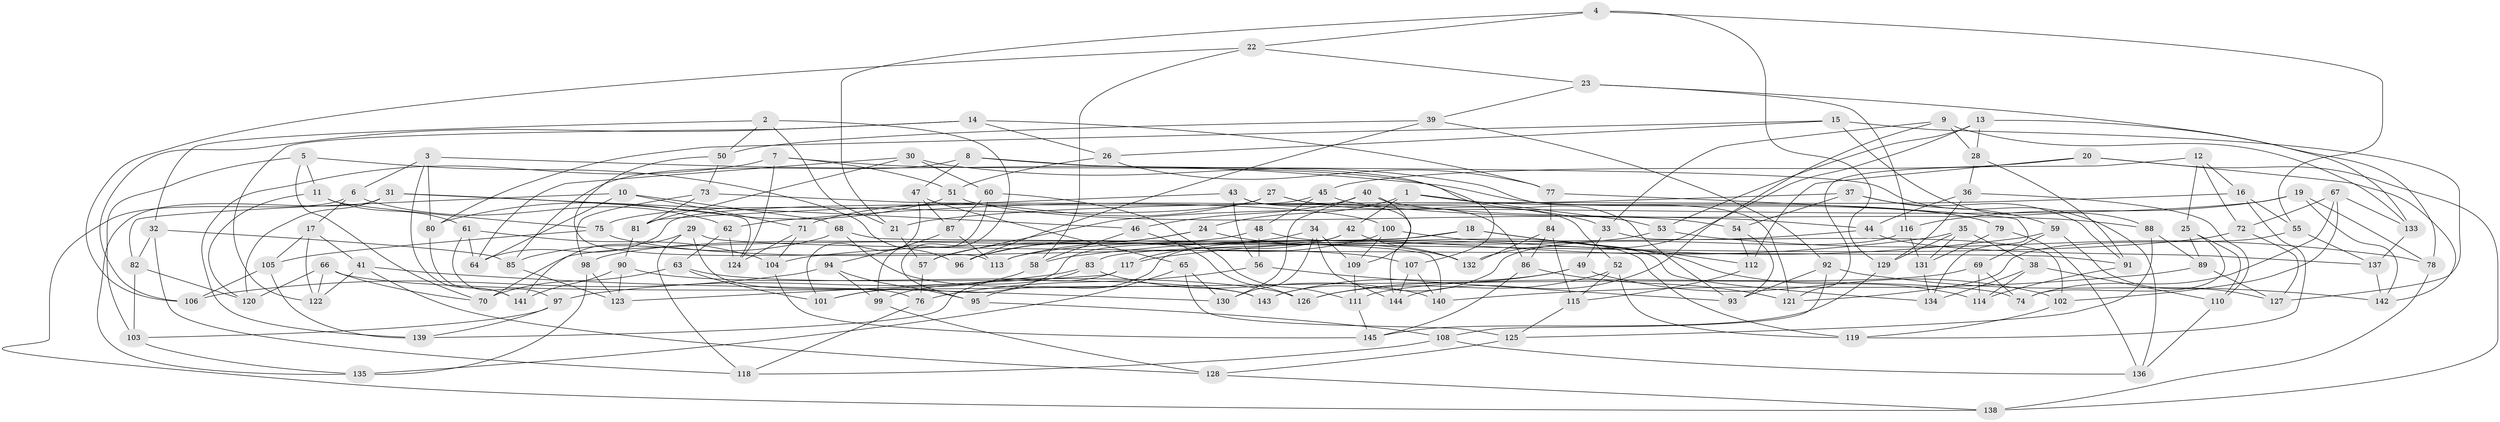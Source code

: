 // coarse degree distribution, {9: 0.13793103448275862, 8: 0.10344827586206896, 4: 0.4827586206896552, 11: 0.017241379310344827, 10: 0.1206896551724138, 3: 0.06896551724137931, 5: 0.034482758620689655, 7: 0.017241379310344827, 12: 0.017241379310344827}
// Generated by graph-tools (version 1.1) at 2025/53/03/04/25 22:53:35]
// undirected, 145 vertices, 290 edges
graph export_dot {
  node [color=gray90,style=filled];
  1;
  2;
  3;
  4;
  5;
  6;
  7;
  8;
  9;
  10;
  11;
  12;
  13;
  14;
  15;
  16;
  17;
  18;
  19;
  20;
  21;
  22;
  23;
  24;
  25;
  26;
  27;
  28;
  29;
  30;
  31;
  32;
  33;
  34;
  35;
  36;
  37;
  38;
  39;
  40;
  41;
  42;
  43;
  44;
  45;
  46;
  47;
  48;
  49;
  50;
  51;
  52;
  53;
  54;
  55;
  56;
  57;
  58;
  59;
  60;
  61;
  62;
  63;
  64;
  65;
  66;
  67;
  68;
  69;
  70;
  71;
  72;
  73;
  74;
  75;
  76;
  77;
  78;
  79;
  80;
  81;
  82;
  83;
  84;
  85;
  86;
  87;
  88;
  89;
  90;
  91;
  92;
  93;
  94;
  95;
  96;
  97;
  98;
  99;
  100;
  101;
  102;
  103;
  104;
  105;
  106;
  107;
  108;
  109;
  110;
  111;
  112;
  113;
  114;
  115;
  116;
  117;
  118;
  119;
  120;
  121;
  122;
  123;
  124;
  125;
  126;
  127;
  128;
  129;
  130;
  131;
  132;
  133;
  134;
  135;
  136;
  137;
  138;
  139;
  140;
  141;
  142;
  143;
  144;
  145;
  1 -- 79;
  1 -- 24;
  1 -- 53;
  1 -- 42;
  2 -- 50;
  2 -- 21;
  2 -- 32;
  2 -- 95;
  3 -- 79;
  3 -- 141;
  3 -- 80;
  3 -- 6;
  4 -- 21;
  4 -- 129;
  4 -- 22;
  4 -- 55;
  5 -- 103;
  5 -- 96;
  5 -- 11;
  5 -- 70;
  6 -- 138;
  6 -- 17;
  6 -- 62;
  7 -- 139;
  7 -- 51;
  7 -- 124;
  7 -- 93;
  8 -- 107;
  8 -- 85;
  8 -- 47;
  8 -- 136;
  9 -- 144;
  9 -- 33;
  9 -- 133;
  9 -- 28;
  10 -- 68;
  10 -- 82;
  10 -- 71;
  10 -- 64;
  11 -- 61;
  11 -- 120;
  11 -- 75;
  12 -- 121;
  12 -- 25;
  12 -- 16;
  12 -- 72;
  13 -- 28;
  13 -- 53;
  13 -- 78;
  13 -- 132;
  14 -- 26;
  14 -- 122;
  14 -- 106;
  14 -- 77;
  15 -- 127;
  15 -- 80;
  15 -- 88;
  15 -- 26;
  16 -- 21;
  16 -- 119;
  16 -- 55;
  17 -- 41;
  17 -- 122;
  17 -- 105;
  18 -- 114;
  18 -- 112;
  18 -- 70;
  18 -- 95;
  19 -- 57;
  19 -- 142;
  19 -- 78;
  19 -- 116;
  20 -- 45;
  20 -- 112;
  20 -- 142;
  20 -- 138;
  21 -- 57;
  22 -- 58;
  22 -- 23;
  22 -- 106;
  23 -- 116;
  23 -- 133;
  23 -- 39;
  24 -- 57;
  24 -- 96;
  24 -- 132;
  25 -- 74;
  25 -- 89;
  25 -- 110;
  26 -- 51;
  26 -- 77;
  27 -- 33;
  27 -- 75;
  27 -- 52;
  27 -- 71;
  28 -- 91;
  28 -- 36;
  29 -- 141;
  29 -- 91;
  29 -- 118;
  29 -- 76;
  30 -- 64;
  30 -- 60;
  30 -- 121;
  30 -- 81;
  31 -- 135;
  31 -- 46;
  31 -- 124;
  31 -- 120;
  32 -- 85;
  32 -- 118;
  32 -- 82;
  33 -- 49;
  33 -- 102;
  34 -- 109;
  34 -- 130;
  34 -- 96;
  34 -- 144;
  35 -- 58;
  35 -- 38;
  35 -- 129;
  35 -- 131;
  36 -- 129;
  36 -- 44;
  36 -- 110;
  37 -- 62;
  37 -- 59;
  37 -- 54;
  37 -- 91;
  38 -- 114;
  38 -- 134;
  38 -- 110;
  39 -- 96;
  39 -- 92;
  39 -- 50;
  40 -- 46;
  40 -- 109;
  40 -- 44;
  40 -- 130;
  41 -- 122;
  41 -- 128;
  41 -- 130;
  42 -- 101;
  42 -- 132;
  42 -- 117;
  43 -- 56;
  43 -- 144;
  43 -- 81;
  43 -- 86;
  44 -- 137;
  44 -- 83;
  45 -- 88;
  45 -- 64;
  45 -- 48;
  46 -- 58;
  46 -- 126;
  47 -- 87;
  47 -- 101;
  47 -- 65;
  48 -- 98;
  48 -- 56;
  48 -- 119;
  49 -- 126;
  49 -- 102;
  49 -- 143;
  50 -- 73;
  50 -- 113;
  51 -- 54;
  51 -- 80;
  52 -- 126;
  52 -- 115;
  52 -- 119;
  53 -- 78;
  53 -- 113;
  54 -- 112;
  54 -- 93;
  55 -- 137;
  55 -- 121;
  56 -- 76;
  56 -- 93;
  57 -- 76;
  58 -- 101;
  59 -- 69;
  59 -- 117;
  59 -- 127;
  60 -- 87;
  60 -- 111;
  60 -- 99;
  61 -- 64;
  61 -- 104;
  61 -- 97;
  62 -- 63;
  62 -- 124;
  63 -- 70;
  63 -- 143;
  63 -- 101;
  65 -- 130;
  65 -- 125;
  65 -- 135;
  66 -- 122;
  66 -- 70;
  66 -- 120;
  66 -- 74;
  67 -- 72;
  67 -- 102;
  67 -- 74;
  67 -- 133;
  68 -- 140;
  68 -- 143;
  68 -- 85;
  69 -- 74;
  69 -- 114;
  69 -- 111;
  71 -- 104;
  71 -- 124;
  72 -- 104;
  72 -- 127;
  73 -- 81;
  73 -- 98;
  73 -- 100;
  75 -- 105;
  75 -- 107;
  76 -- 118;
  77 -- 134;
  77 -- 84;
  78 -- 138;
  79 -- 131;
  79 -- 136;
  80 -- 141;
  81 -- 90;
  82 -- 103;
  82 -- 120;
  83 -- 140;
  83 -- 97;
  83 -- 99;
  84 -- 115;
  84 -- 86;
  84 -- 132;
  85 -- 123;
  86 -- 145;
  86 -- 121;
  87 -- 94;
  87 -- 113;
  88 -- 89;
  88 -- 125;
  89 -- 127;
  89 -- 140;
  90 -- 141;
  90 -- 126;
  90 -- 123;
  91 -- 114;
  92 -- 93;
  92 -- 142;
  92 -- 108;
  94 -- 99;
  94 -- 95;
  94 -- 106;
  95 -- 108;
  97 -- 103;
  97 -- 139;
  98 -- 135;
  98 -- 123;
  99 -- 128;
  100 -- 113;
  100 -- 109;
  100 -- 134;
  102 -- 119;
  103 -- 135;
  104 -- 145;
  105 -- 139;
  105 -- 106;
  107 -- 140;
  107 -- 144;
  108 -- 118;
  108 -- 136;
  109 -- 111;
  110 -- 136;
  111 -- 145;
  112 -- 115;
  115 -- 125;
  116 -- 131;
  116 -- 143;
  117 -- 139;
  117 -- 123;
  125 -- 128;
  128 -- 138;
  129 -- 145;
  131 -- 134;
  133 -- 137;
  137 -- 142;
}
